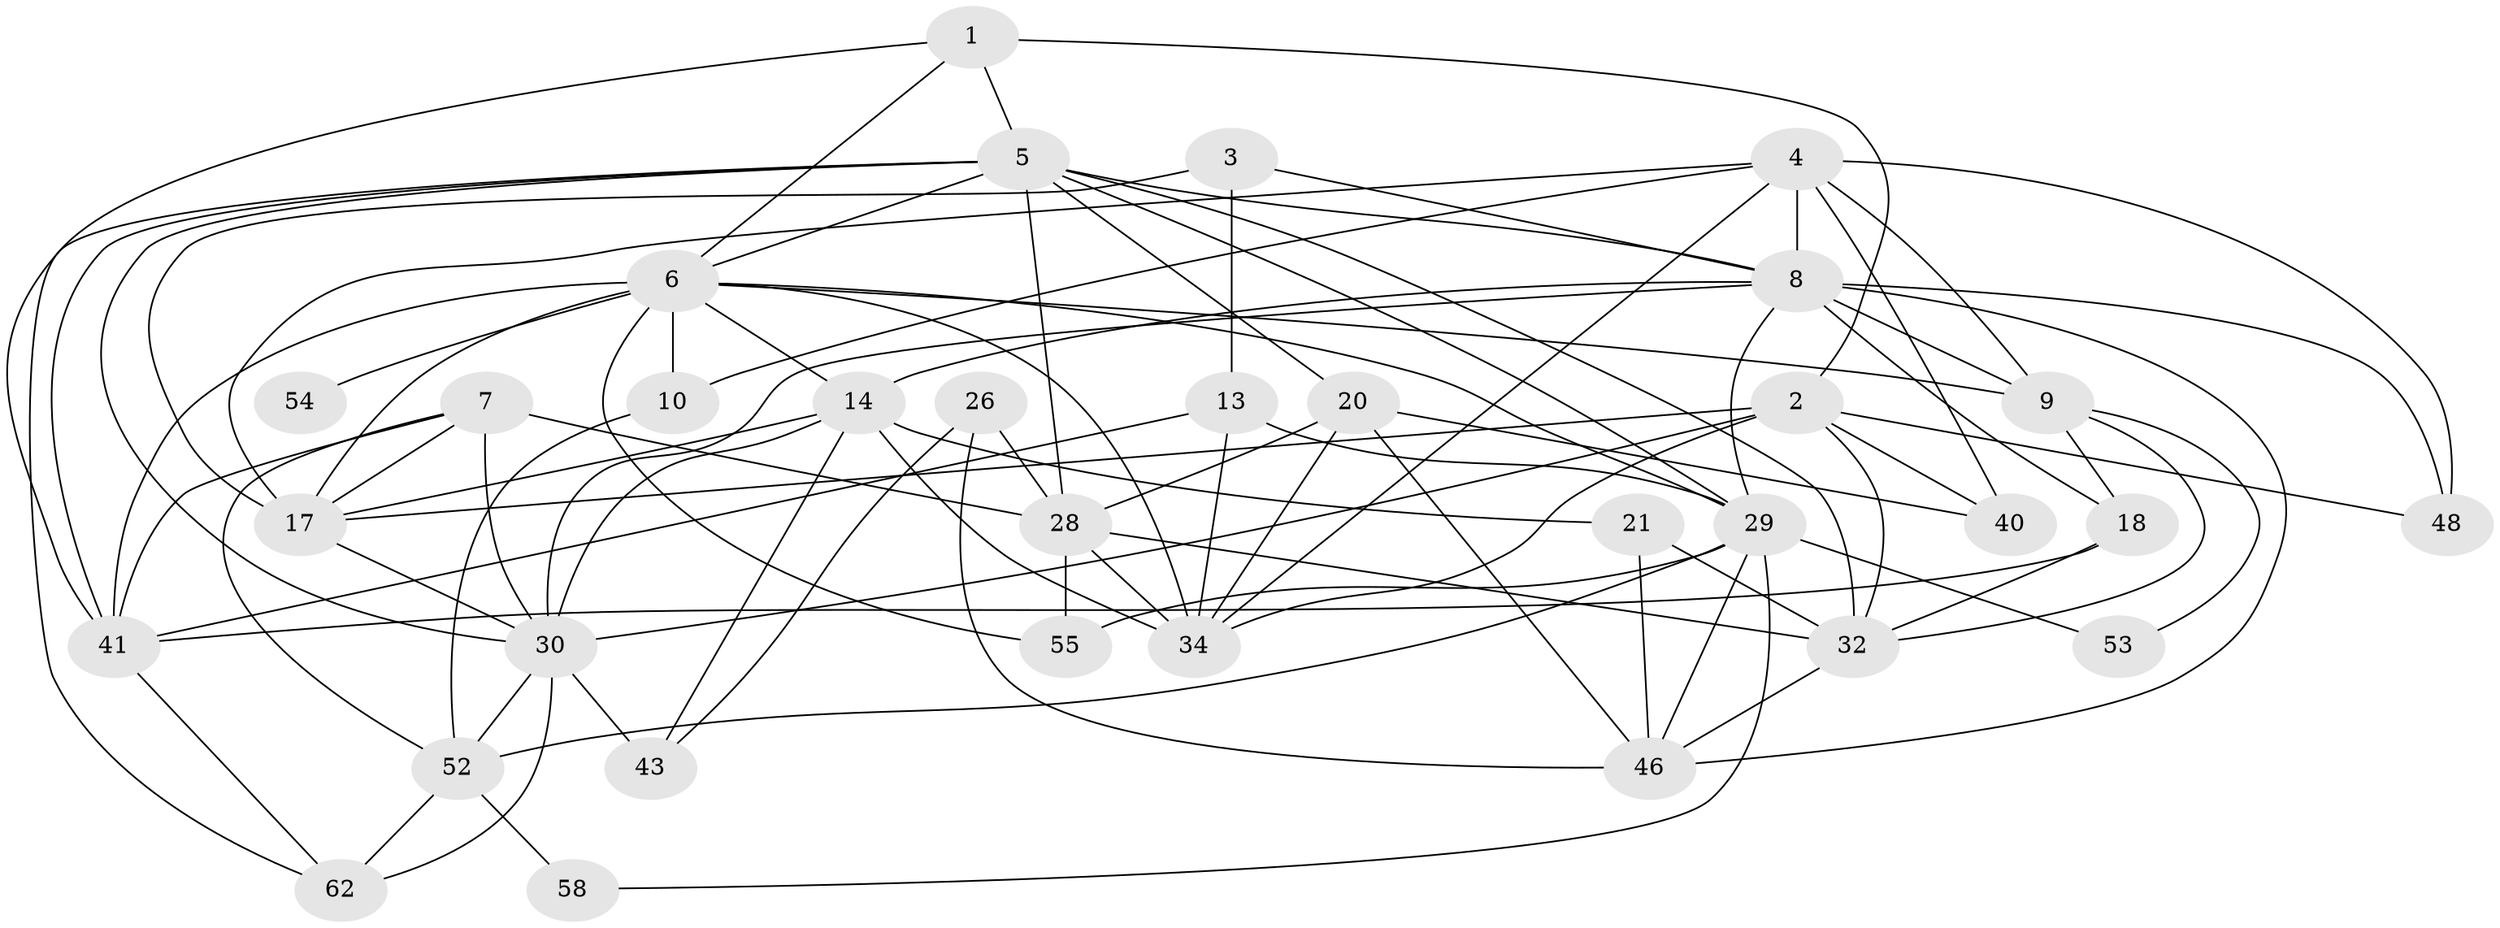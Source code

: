 // original degree distribution, {2: 0.10606060606060606, 5: 0.24242424242424243, 3: 0.3181818181818182, 6: 0.07575757575757576, 4: 0.22727272727272727, 9: 0.015151515151515152, 8: 0.015151515151515152}
// Generated by graph-tools (version 1.1) at 2025/15/03/09/25 04:15:04]
// undirected, 33 vertices, 89 edges
graph export_dot {
graph [start="1"]
  node [color=gray90,style=filled];
  1 [super="+19"];
  2 [super="+51+11"];
  3;
  4 [super="+61"];
  5 [super="+59+38"];
  6 [super="+39+22+16+24"];
  7;
  8 [super="+27+15"];
  9 [super="+37+25"];
  10 [super="+12"];
  13;
  14 [super="+47"];
  17 [super="+65+36"];
  18;
  20 [super="+23"];
  21;
  26;
  28 [super="+50"];
  29 [super="+35"];
  30 [super="+49"];
  32 [super="+60"];
  34 [super="+64+45"];
  40;
  41 [super="+44"];
  43;
  46 [super="+63"];
  48;
  52;
  53;
  54;
  55;
  58;
  62;
  1 -- 41;
  1 -- 2;
  1 -- 5;
  1 -- 6;
  2 -- 40;
  2 -- 30 [weight=2];
  2 -- 34;
  2 -- 17;
  2 -- 48;
  2 -- 32;
  3 -- 13;
  3 -- 8;
  3 -- 17;
  4 -- 34;
  4 -- 48;
  4 -- 17;
  4 -- 40;
  4 -- 9;
  4 -- 8;
  4 -- 10;
  5 -- 30;
  5 -- 28;
  5 -- 62;
  5 -- 29;
  5 -- 8;
  5 -- 6;
  5 -- 41;
  5 -- 32;
  5 -- 20;
  6 -- 54 [weight=3];
  6 -- 41 [weight=2];
  6 -- 9;
  6 -- 10 [weight=2];
  6 -- 55;
  6 -- 14;
  6 -- 34;
  6 -- 29;
  6 -- 17;
  7 -- 52;
  7 -- 30;
  7 -- 28;
  7 -- 17;
  7 -- 41;
  8 -- 30 [weight=2];
  8 -- 29;
  8 -- 48;
  8 -- 18;
  8 -- 46;
  8 -- 14;
  8 -- 9 [weight=2];
  9 -- 32;
  9 -- 18;
  9 -- 53;
  10 -- 52;
  13 -- 41 [weight=2];
  13 -- 34;
  13 -- 29;
  14 -- 34;
  14 -- 21;
  14 -- 30;
  14 -- 43;
  14 -- 17;
  17 -- 30;
  18 -- 32;
  18 -- 41;
  20 -- 34;
  20 -- 40;
  20 -- 28;
  20 -- 46;
  21 -- 32;
  21 -- 46;
  26 -- 43;
  26 -- 28;
  26 -- 46;
  28 -- 55;
  28 -- 32;
  28 -- 34;
  29 -- 55;
  29 -- 52;
  29 -- 53;
  29 -- 58;
  29 -- 46;
  30 -- 62;
  30 -- 43;
  30 -- 52;
  32 -- 46;
  41 -- 62;
  52 -- 62;
  52 -- 58;
}

